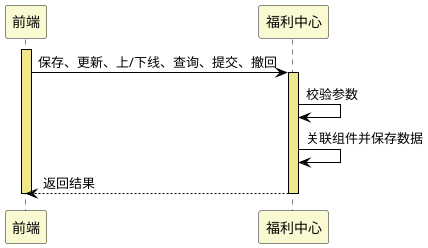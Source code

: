 @startuml
skinparam sequence {
ArrowColor black
LifeLineBorderColor black
LifeLineBackgroundColor khaki

ParticipantBackgroundColor lightgoldenrodyellow
}

participant "前端" as 前端
participant "福利中心" as 福利中心

activate 前端
前端 -> 福利中心 : 保存、更新、上/下线、查询、提交、撤回
activate 福利中心
福利中心 -> 福利中心 : 校验参数
福利中心 -> 福利中心 : 关联组件并保存数据
福利中心 --> 前端 : 返回结果
deactivate 福利中心
deactivate 前端
@enduml